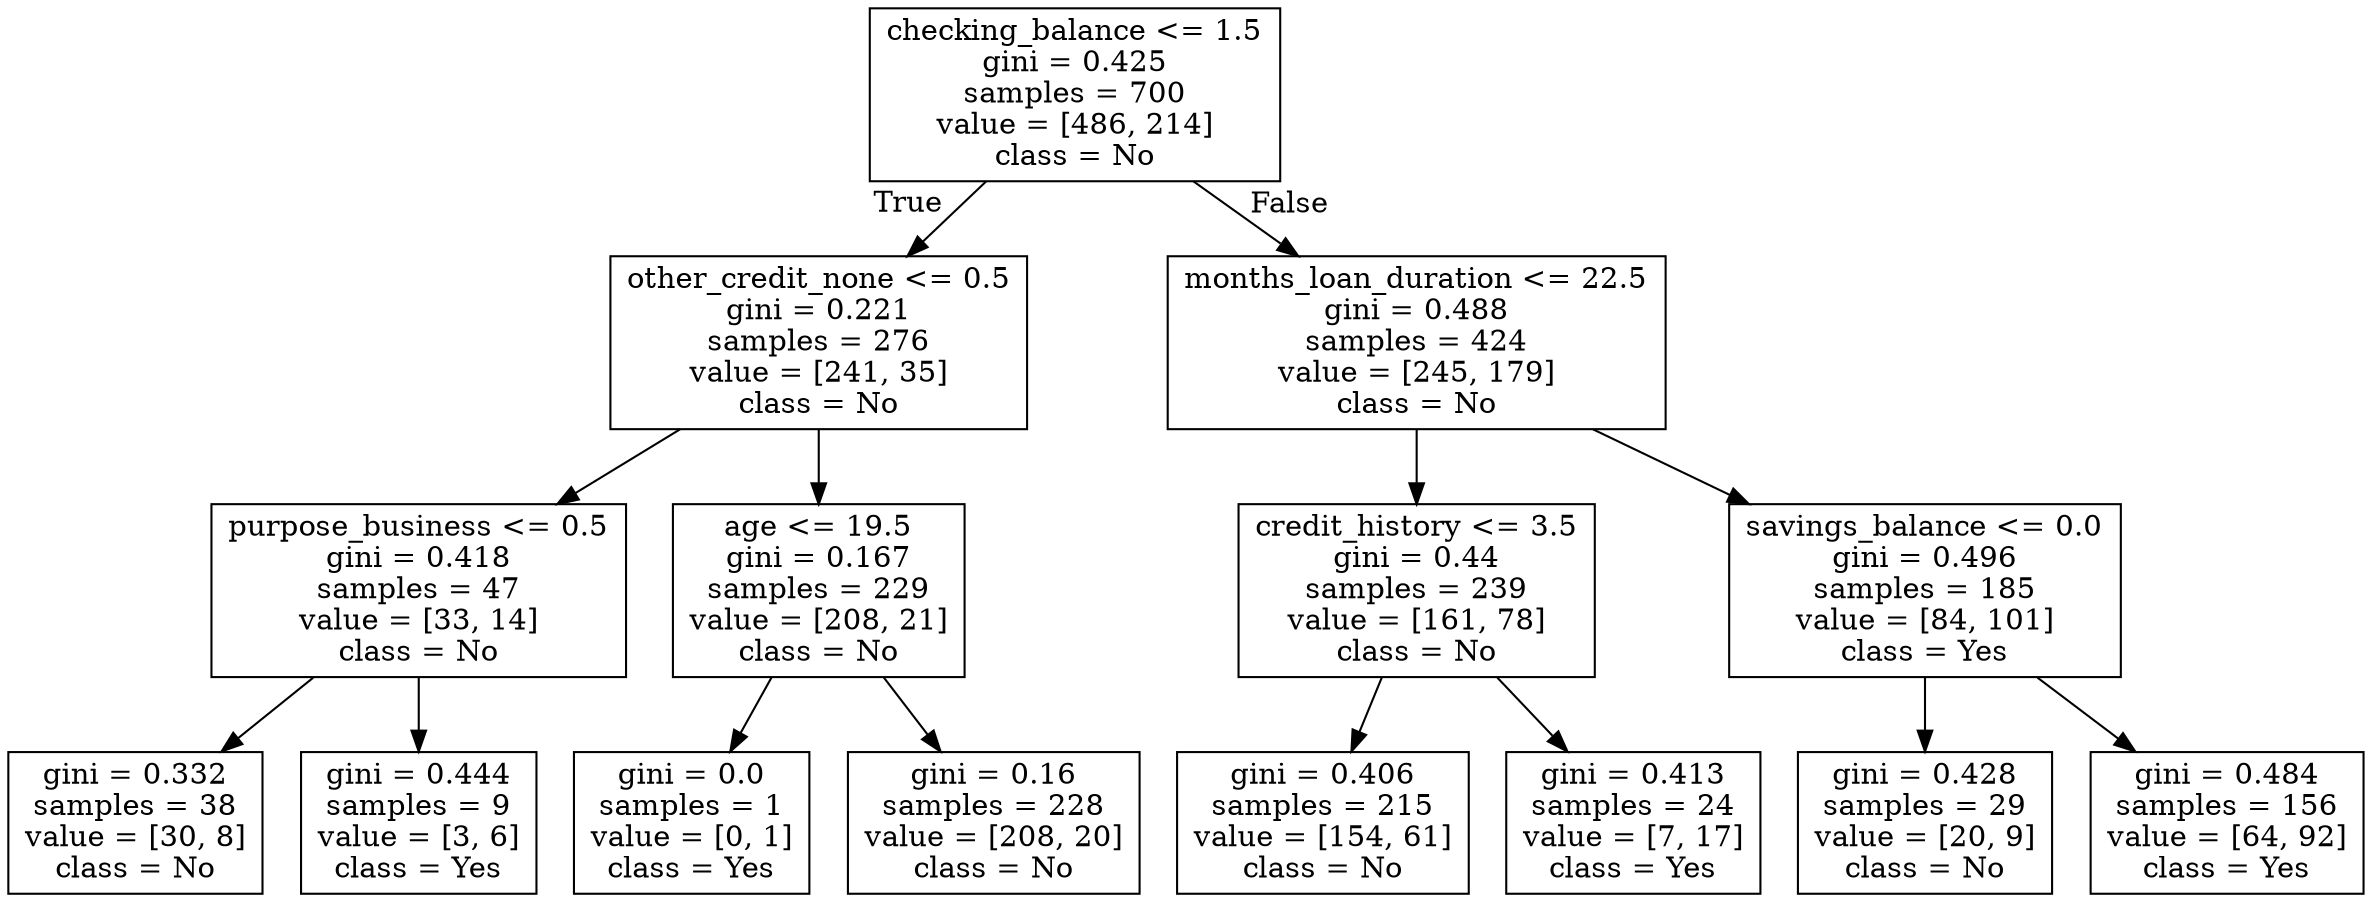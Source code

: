 digraph Tree {
node [shape=box] ;
0 [label="checking_balance <= 1.5\ngini = 0.425\nsamples = 700\nvalue = [486, 214]\nclass = No"] ;
1 [label="other_credit_none <= 0.5\ngini = 0.221\nsamples = 276\nvalue = [241, 35]\nclass = No"] ;
0 -> 1 [labeldistance=2.5, labelangle=45, headlabel="True"] ;
2 [label="purpose_business <= 0.5\ngini = 0.418\nsamples = 47\nvalue = [33, 14]\nclass = No"] ;
1 -> 2 ;
3 [label="gini = 0.332\nsamples = 38\nvalue = [30, 8]\nclass = No"] ;
2 -> 3 ;
4 [label="gini = 0.444\nsamples = 9\nvalue = [3, 6]\nclass = Yes"] ;
2 -> 4 ;
5 [label="age <= 19.5\ngini = 0.167\nsamples = 229\nvalue = [208, 21]\nclass = No"] ;
1 -> 5 ;
6 [label="gini = 0.0\nsamples = 1\nvalue = [0, 1]\nclass = Yes"] ;
5 -> 6 ;
7 [label="gini = 0.16\nsamples = 228\nvalue = [208, 20]\nclass = No"] ;
5 -> 7 ;
8 [label="months_loan_duration <= 22.5\ngini = 0.488\nsamples = 424\nvalue = [245, 179]\nclass = No"] ;
0 -> 8 [labeldistance=2.5, labelangle=-45, headlabel="False"] ;
9 [label="credit_history <= 3.5\ngini = 0.44\nsamples = 239\nvalue = [161, 78]\nclass = No"] ;
8 -> 9 ;
10 [label="gini = 0.406\nsamples = 215\nvalue = [154, 61]\nclass = No"] ;
9 -> 10 ;
11 [label="gini = 0.413\nsamples = 24\nvalue = [7, 17]\nclass = Yes"] ;
9 -> 11 ;
12 [label="savings_balance <= 0.0\ngini = 0.496\nsamples = 185\nvalue = [84, 101]\nclass = Yes"] ;
8 -> 12 ;
13 [label="gini = 0.428\nsamples = 29\nvalue = [20, 9]\nclass = No"] ;
12 -> 13 ;
14 [label="gini = 0.484\nsamples = 156\nvalue = [64, 92]\nclass = Yes"] ;
12 -> 14 ;
}